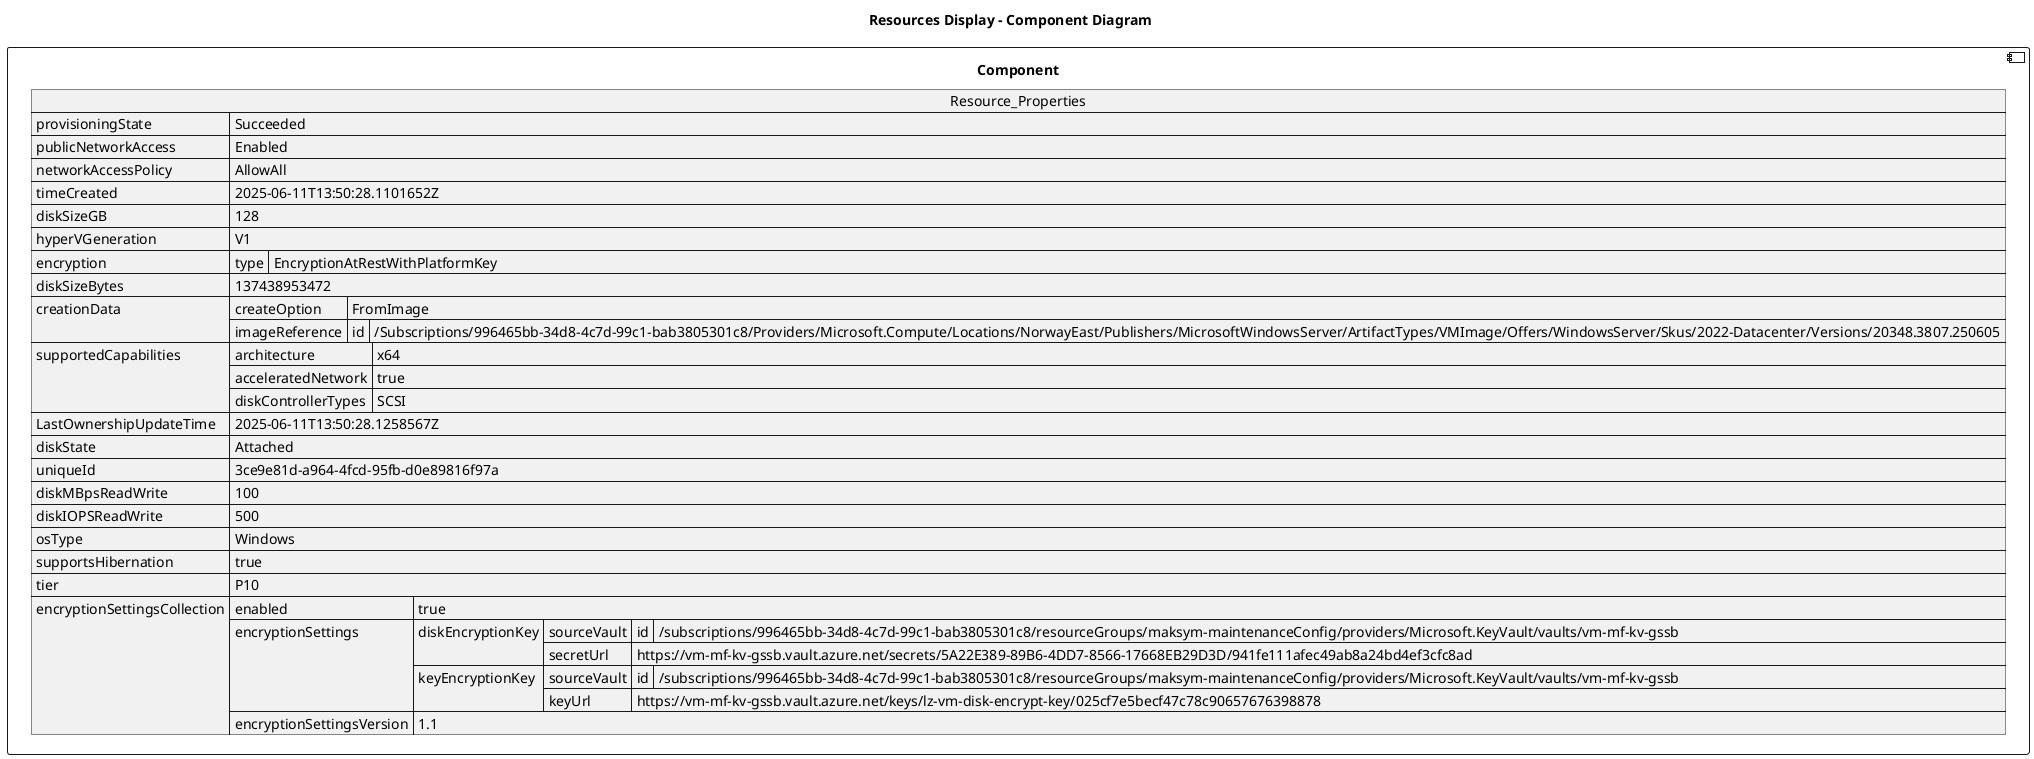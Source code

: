 @startuml

title Resources Display - Component Diagram

component Component {

json  Resource_Properties {
  "provisioningState": "Succeeded",
  "publicNetworkAccess": "Enabled",
  "networkAccessPolicy": "AllowAll",
  "timeCreated": "2025-06-11T13:50:28.1101652Z",
  "diskSizeGB": 128,
  "hyperVGeneration": "V1",
  "encryption": {
    "type": "EncryptionAtRestWithPlatformKey"
  },
  "diskSizeBytes": 137438953472,
  "creationData": {
    "createOption": "FromImage",
    "imageReference": {
      "id": "/Subscriptions/996465bb-34d8-4c7d-99c1-bab3805301c8/Providers/Microsoft.Compute/Locations/NorwayEast/Publishers/MicrosoftWindowsServer/ArtifactTypes/VMImage/Offers/WindowsServer/Skus/2022-Datacenter/Versions/20348.3807.250605"
    }
  },
  "supportedCapabilities": {
    "architecture": "x64",
    "acceleratedNetwork": true,
    "diskControllerTypes": "SCSI"
  },
  "LastOwnershipUpdateTime": "2025-06-11T13:50:28.1258567Z",
  "diskState": "Attached",
  "uniqueId": "3ce9e81d-a964-4fcd-95fb-d0e89816f97a",
  "diskMBpsReadWrite": 100,
  "diskIOPSReadWrite": 500,
  "osType": "Windows",
  "supportsHibernation": true,
  "tier": "P10",
  "encryptionSettingsCollection": {
    "enabled": true,
    "encryptionSettings": [
      {
        "diskEncryptionKey": {
          "sourceVault": {
            "id": "/subscriptions/996465bb-34d8-4c7d-99c1-bab3805301c8/resourceGroups/maksym-maintenanceConfig/providers/Microsoft.KeyVault/vaults/vm-mf-kv-gssb"
          },
          "secretUrl": "https://vm-mf-kv-gssb.vault.azure.net/secrets/5A22E389-89B6-4DD7-8566-17668EB29D3D/941fe111afec49ab8a24bd4ef3cfc8ad"
        },
        "keyEncryptionKey": {
          "sourceVault": {
            "id": "/subscriptions/996465bb-34d8-4c7d-99c1-bab3805301c8/resourceGroups/maksym-maintenanceConfig/providers/Microsoft.KeyVault/vaults/vm-mf-kv-gssb"
          },
          "keyUrl": "https://vm-mf-kv-gssb.vault.azure.net/keys/lz-vm-disk-encrypt-key/025cf7e5becf47c78c90657676398878"
        }
      }
    ],
    "encryptionSettingsVersion": "1.1"
  }
}
}
@enduml
